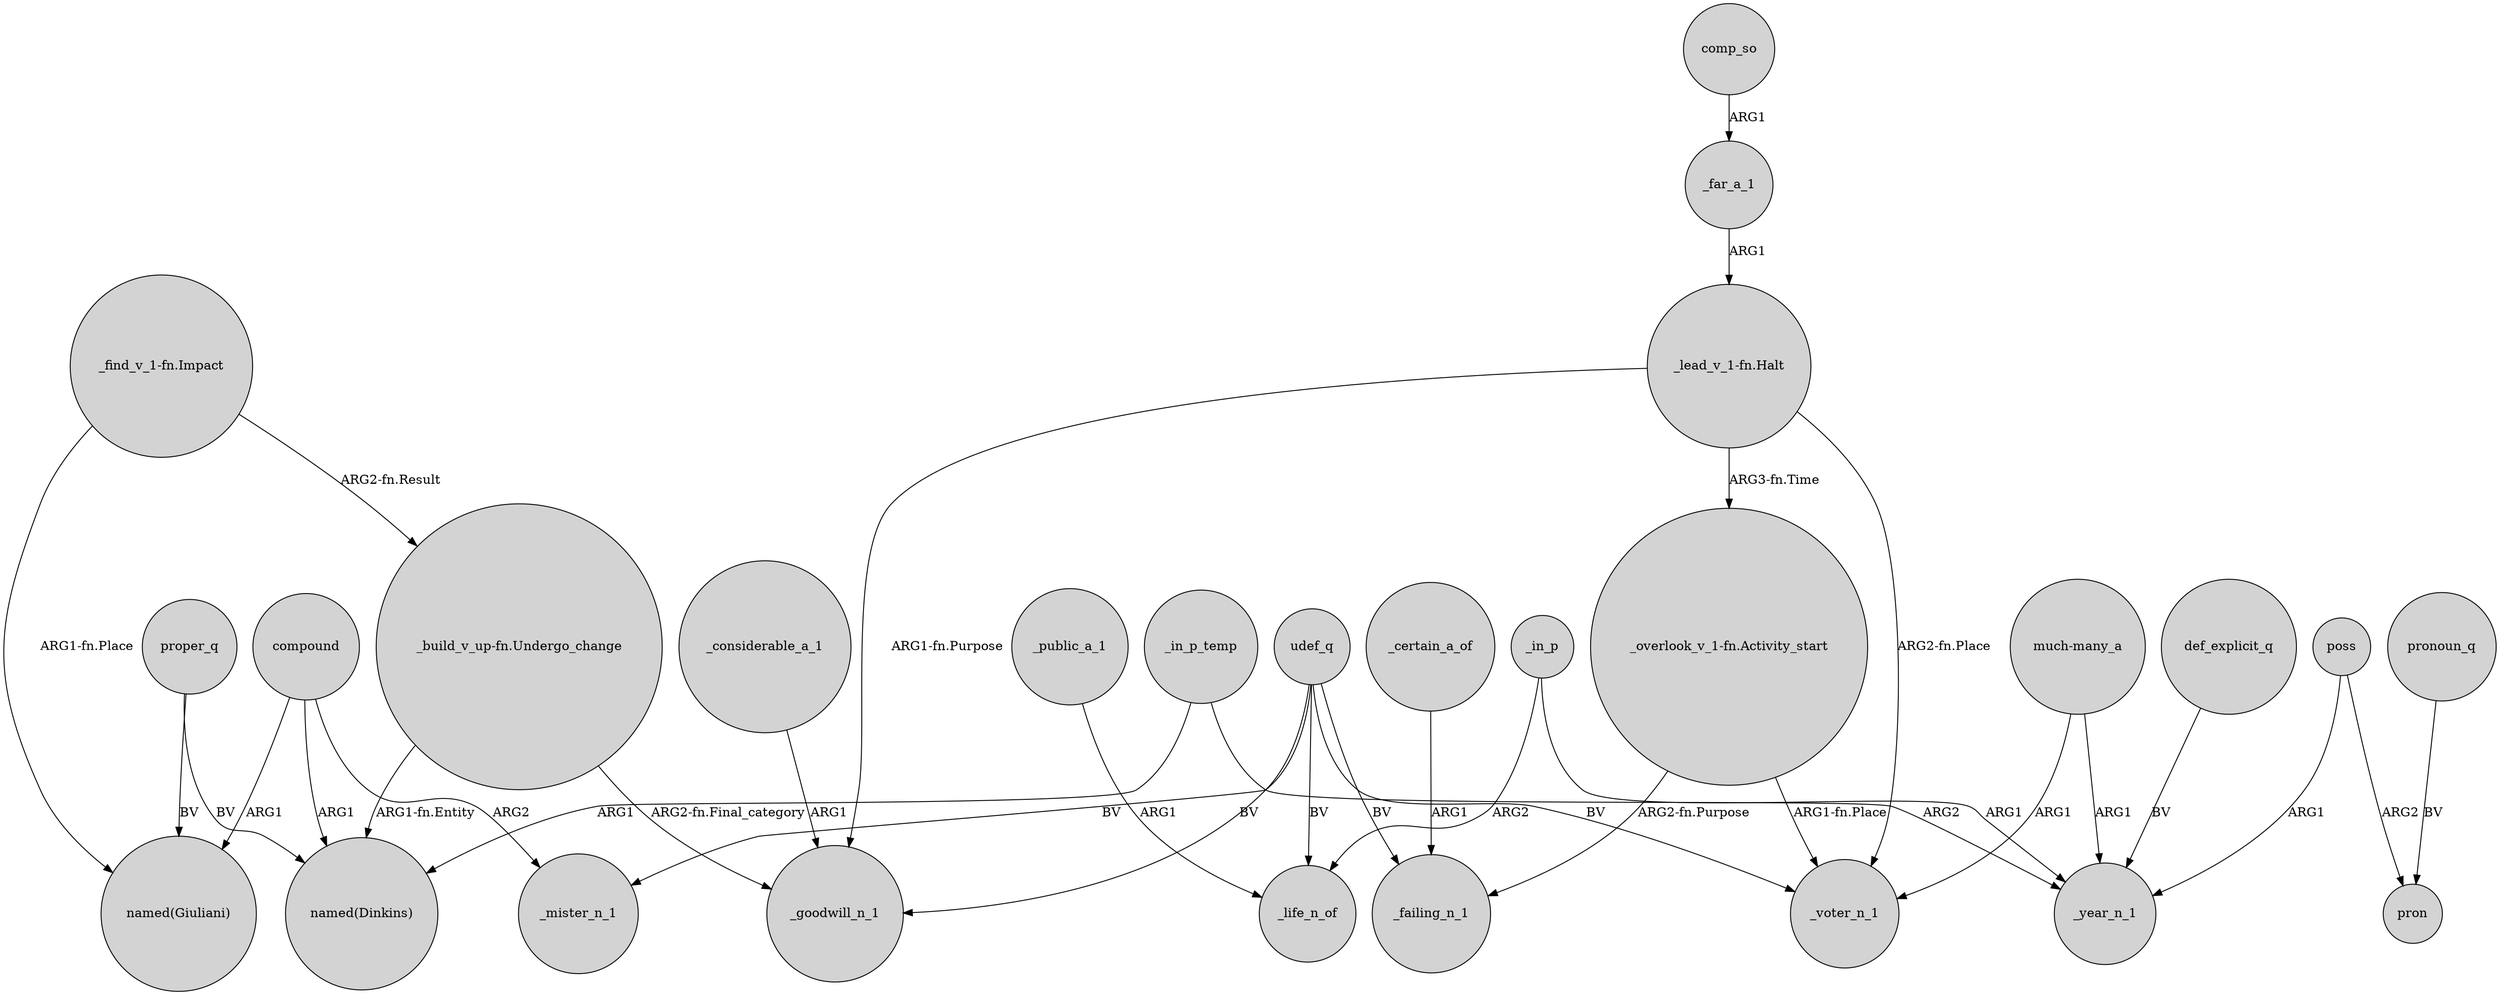 digraph {
	node [shape=circle style=filled]
	compound -> "named(Giuliani)" [label=ARG1]
	compound -> _mister_n_1 [label=ARG2]
	_certain_a_of -> _failing_n_1 [label=ARG1]
	"_find_v_1-fn.Impact" -> "_build_v_up-fn.Undergo_change" [label="ARG2-fn.Result"]
	proper_q -> "named(Dinkins)" [label=BV]
	comp_so -> _far_a_1 [label=ARG1]
	udef_q -> _voter_n_1 [label=BV]
	_in_p -> _year_n_1 [label=ARG1]
	udef_q -> _goodwill_n_1 [label=BV]
	udef_q -> _life_n_of [label=BV]
	udef_q -> _mister_n_1 [label=BV]
	"_lead_v_1-fn.Halt" -> "_overlook_v_1-fn.Activity_start" [label="ARG3-fn.Time"]
	def_explicit_q -> _year_n_1 [label=BV]
	pronoun_q -> pron [label=BV]
	"_find_v_1-fn.Impact" -> "named(Giuliani)" [label="ARG1-fn.Place"]
	poss -> pron [label=ARG2]
	compound -> "named(Dinkins)" [label=ARG1]
	_public_a_1 -> _life_n_of [label=ARG1]
	"much-many_a" -> _year_n_1 [label=ARG1]
	"_build_v_up-fn.Undergo_change" -> _goodwill_n_1 [label="ARG2-fn.Final_category"]
	"_overlook_v_1-fn.Activity_start" -> _failing_n_1 [label="ARG2-fn.Purpose"]
	udef_q -> _failing_n_1 [label=BV]
	"_build_v_up-fn.Undergo_change" -> "named(Dinkins)" [label="ARG1-fn.Entity"]
	"_overlook_v_1-fn.Activity_start" -> _voter_n_1 [label="ARG1-fn.Place"]
	_in_p -> _life_n_of [label=ARG2]
	"_lead_v_1-fn.Halt" -> _voter_n_1 [label="ARG2-fn.Place"]
	proper_q -> "named(Giuliani)" [label=BV]
	"_lead_v_1-fn.Halt" -> _goodwill_n_1 [label="ARG1-fn.Purpose"]
	_in_p_temp -> _year_n_1 [label=ARG2]
	poss -> _year_n_1 [label=ARG1]
	"much-many_a" -> _voter_n_1 [label=ARG1]
	_in_p_temp -> "named(Dinkins)" [label=ARG1]
	_far_a_1 -> "_lead_v_1-fn.Halt" [label=ARG1]
	_considerable_a_1 -> _goodwill_n_1 [label=ARG1]
}
